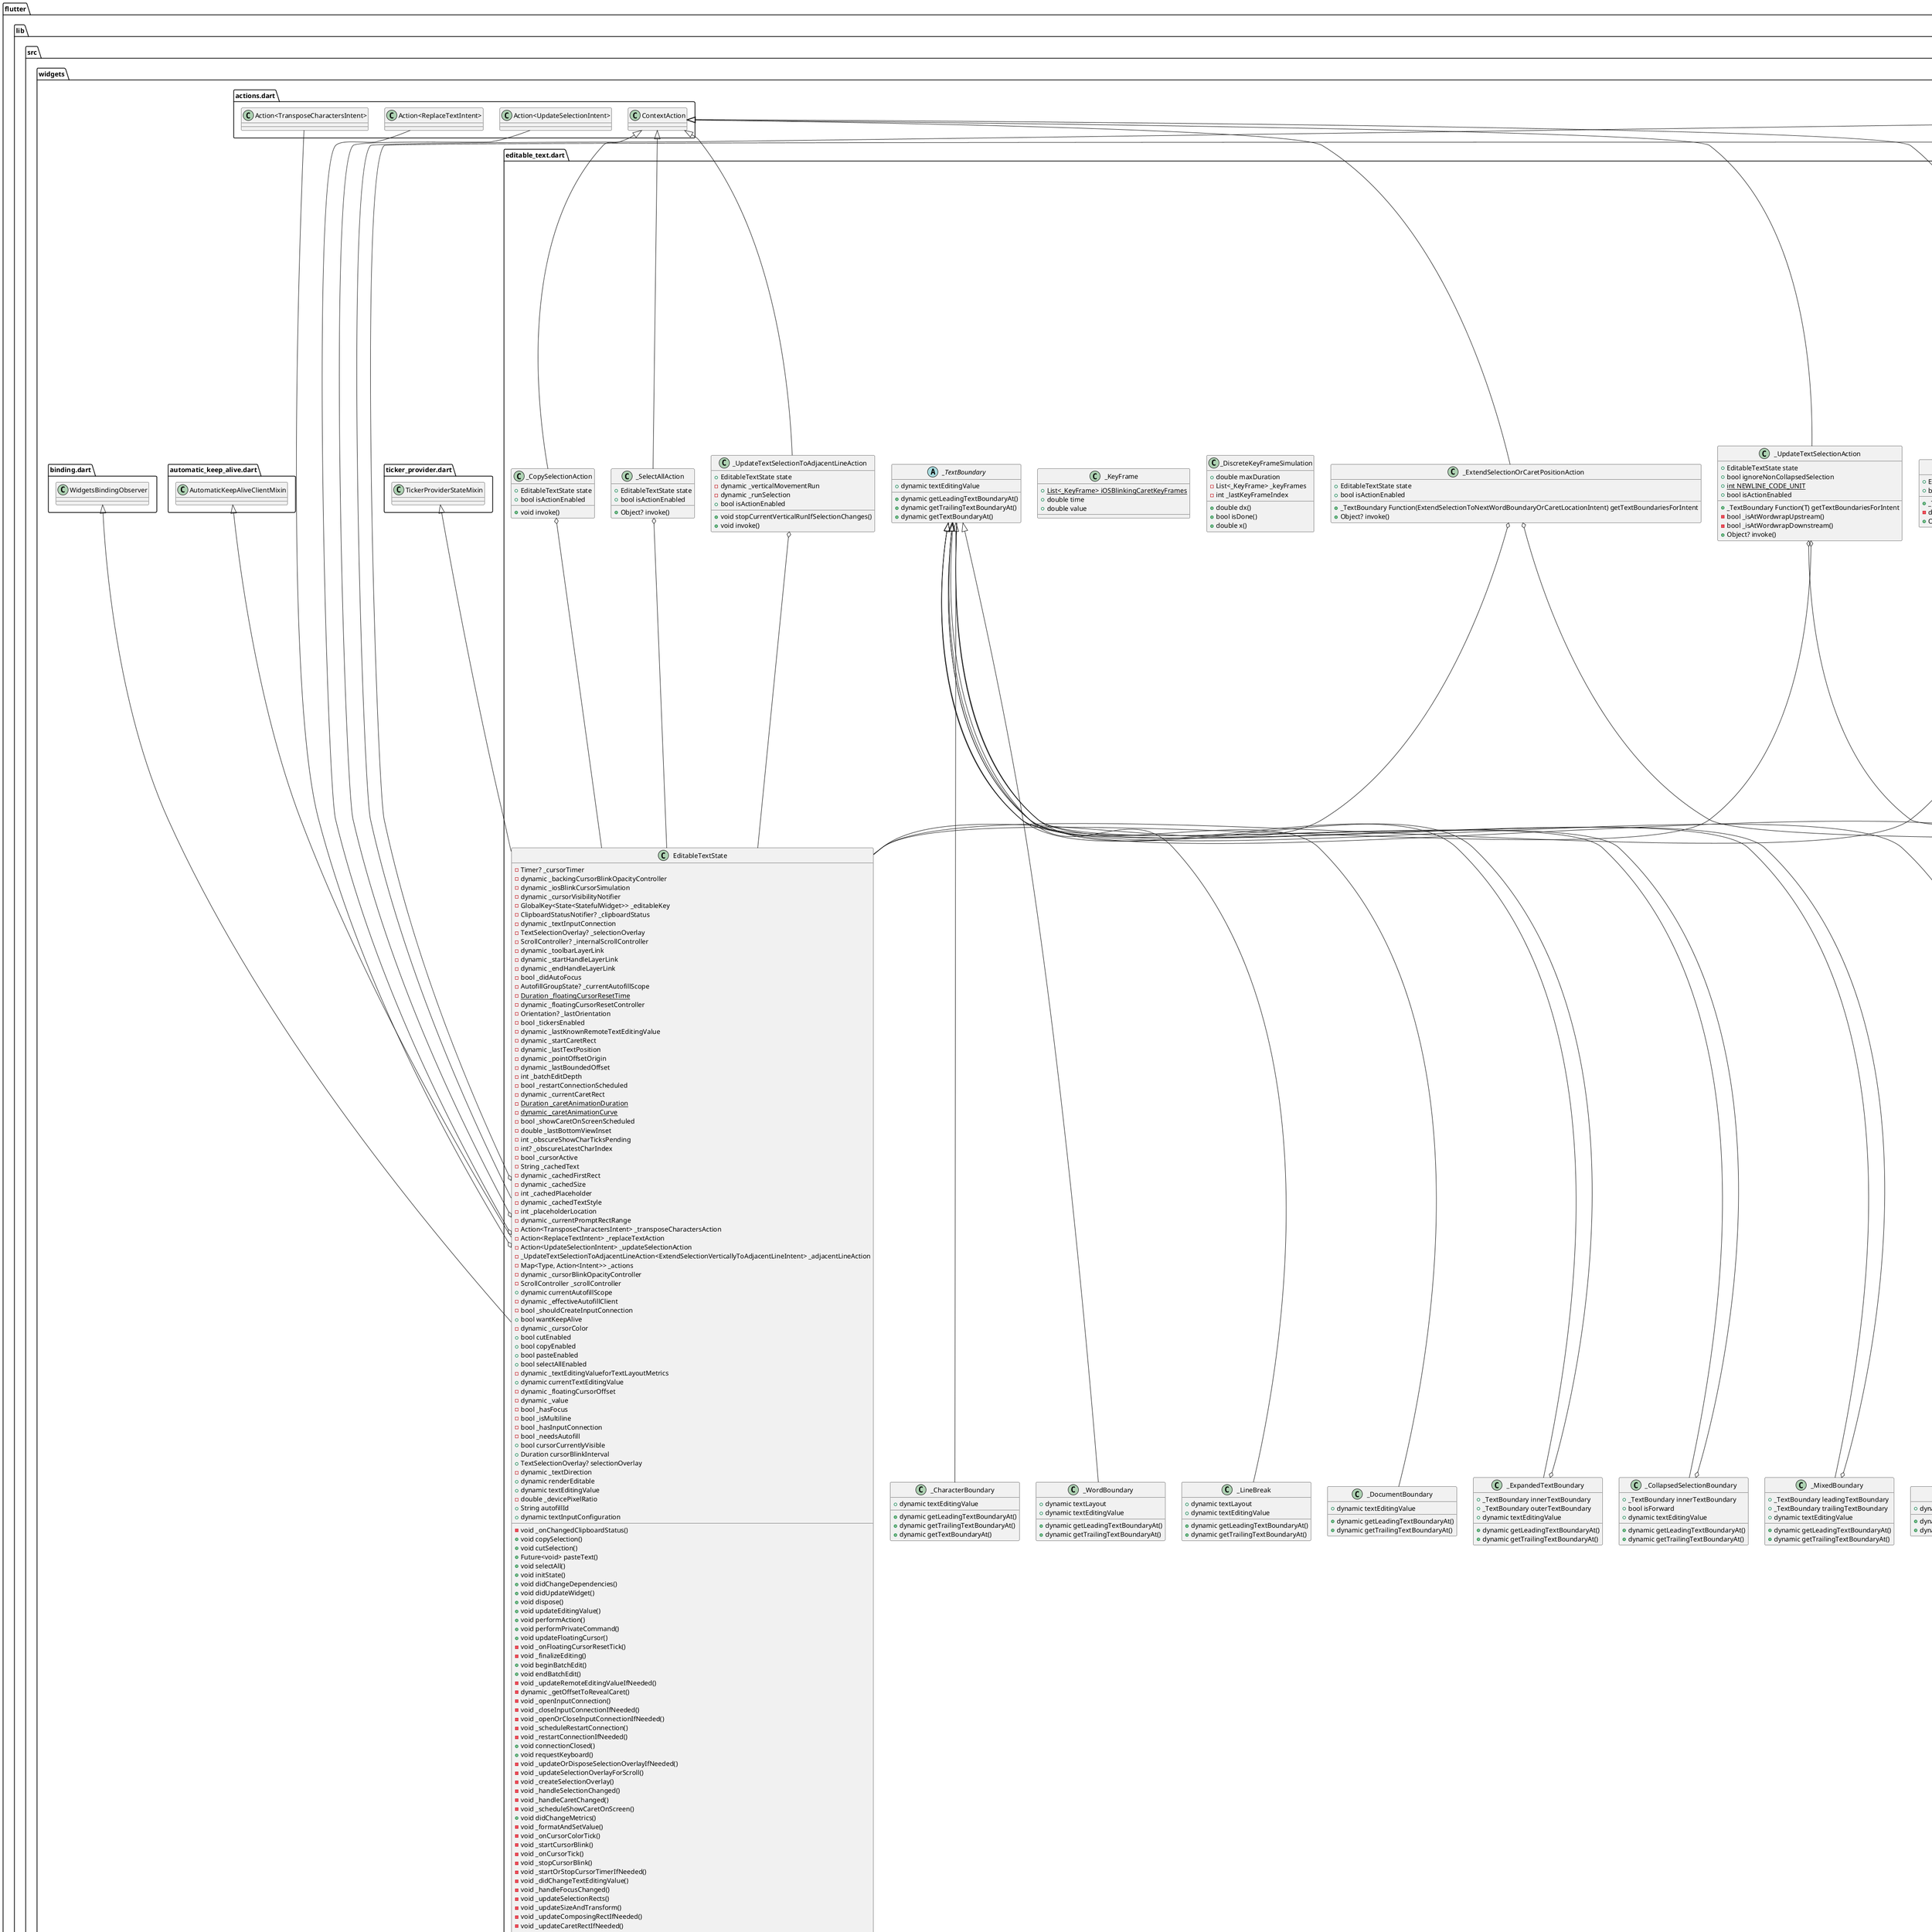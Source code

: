 @startuml
set namespaceSeparator ::

class "flutter::lib::src::widgets::editable_text.dart::TextEditingController" {
  +String text
  +dynamic value
  +dynamic selection
  +dynamic buildTextSpan()
  +void clear()
  +void clearComposing()
  +bool isSelectionWithinTextBounds()
  -bool _isSelectionWithinComposingRange()
}

class "flutter::lib::src::widgets::editable_text.dart::ToolbarOptions" {
  +bool copy
  +bool cut
  +bool paste
  +bool selectAll
}

class "flutter::lib::src::widgets::editable_text.dart::_KeyFrame" {
  {static} +List<_KeyFrame> iOSBlinkingCaretKeyFrames
  +double time
  +double value
}

class "flutter::lib::src::widgets::editable_text.dart::_DiscreteKeyFrameSimulation" {
  +double maxDuration
  -List<_KeyFrame> _keyFrames
  -int _lastKeyFrameIndex
  +double dx()
  +bool isDone()
  +double x()
}

class "flutter::lib::src::widgets::editable_text.dart::EditableText" {
  +TextEditingController controller
  +FocusNode focusNode
  +String obscuringCharacter
  +bool obscureText
  +dynamic textHeightBehavior
  +dynamic textWidthBasis
  +bool readOnly
  +bool forceLine
  +ToolbarOptions toolbarOptions
  +bool showSelectionHandles
  +bool showCursor
  +bool autocorrect
  +dynamic smartDashesType
  +dynamic smartQuotesType
  +bool enableSuggestions
  +dynamic style
  -dynamic _strutStyle
  +dynamic textAlign
  +dynamic textDirection
  +dynamic textCapitalization
  +dynamic locale
  +double? textScaleFactor
  +dynamic cursorColor
  +dynamic autocorrectionTextRectColor
  +dynamic backgroundCursorColor
  +int? maxLines
  +int? minLines
  +bool expands
  +bool autofocus
  +dynamic selectionColor
  +TextSelectionControls? selectionControls
  +dynamic keyboardType
  +dynamic textInputAction
  +dynamic onChanged
  +dynamic onEditingComplete
  +dynamic onSubmitted
  +void Function(String, Map<String, dynamic>)? onAppPrivateCommand
  +void Function(dynamic, dynamic)? onSelectionChanged
  +dynamic onSelectionHandleTapped
  +List<dynamic>? inputFormatters
  +dynamic mouseCursor
  +bool rendererIgnoresPointer
  +double cursorWidth
  +double? cursorHeight
  +dynamic cursorRadius
  +bool cursorOpacityAnimates
  +dynamic cursorOffset
  +bool paintCursorAboveText
  +dynamic selectionHeightStyle
  +dynamic selectionWidthStyle
  +dynamic keyboardAppearance
  +dynamic scrollPadding
  +bool enableInteractiveSelection
  {static} +bool debugDeterministicCursor
  +dynamic dragStartBehavior
  +ScrollController? scrollController
  +ScrollPhysics? scrollPhysics
  +bool scribbleEnabled
  +Iterable<String>? autofillHints
  +dynamic autofillClient
  +dynamic clipBehavior
  +String? restorationId
  +ScrollBehavior? scrollBehavior
  +bool enableIMEPersonalizedLearning
  +dynamic strutStyle
  +bool selectionEnabled
  -bool _userSelectionEnabled
  {static} -dynamic _inferKeyboardType()
  +EditableTextState createState()
  +void debugFillProperties()
}

"flutter::lib::src::widgets::editable_text.dart::EditableText" o-- "flutter::lib::src::widgets::editable_text.dart::TextEditingController"
"flutter::lib::src::widgets::editable_text.dart::EditableText" o-- "flutter::lib::src::widgets::focus_manager.dart::FocusNode"
"flutter::lib::src::widgets::editable_text.dart::EditableText" o-- "flutter::lib::src::widgets::editable_text.dart::ToolbarOptions"
"flutter::lib::src::widgets::editable_text.dart::EditableText" o-- "flutter::lib::src::widgets::text_selection.dart::TextSelectionControls"
"flutter::lib::src::widgets::editable_text.dart::EditableText" o-- "flutter::lib::src::widgets::editable_text.dart::void Function(String, Map<String, dynamic>)"
"flutter::lib::src::widgets::editable_text.dart::EditableText" o-- "flutter::lib::src::widgets::editable_text.dart::void Function(dynamic, dynamic)"
"flutter::lib::src::widgets::editable_text.dart::EditableText" o-- "flutter::lib::src::widgets::scroll_controller.dart::ScrollController"
"flutter::lib::src::widgets::editable_text.dart::EditableText" o-- "flutter::lib::src::widgets::scroll_physics.dart::ScrollPhysics"
"flutter::lib::src::widgets::editable_text.dart::EditableText" o-- "flutter::lib::src::widgets::scroll_configuration.dart::ScrollBehavior"
"flutter::lib::src::widgets::framework.dart::StatefulWidget" <|-- "flutter::lib::src::widgets::editable_text.dart::EditableText"

class "flutter::lib::src::widgets::editable_text.dart::EditableTextState" {
  -Timer? _cursorTimer
  -dynamic _backingCursorBlinkOpacityController
  -dynamic _iosBlinkCursorSimulation
  -dynamic _cursorVisibilityNotifier
  -GlobalKey<State<StatefulWidget>> _editableKey
  -ClipboardStatusNotifier? _clipboardStatus
  -dynamic _textInputConnection
  -TextSelectionOverlay? _selectionOverlay
  -ScrollController? _internalScrollController
  -dynamic _toolbarLayerLink
  -dynamic _startHandleLayerLink
  -dynamic _endHandleLayerLink
  -bool _didAutoFocus
  -AutofillGroupState? _currentAutofillScope
  {static} -Duration _floatingCursorResetTime
  -dynamic _floatingCursorResetController
  -Orientation? _lastOrientation
  -bool _tickersEnabled
  -dynamic _lastKnownRemoteTextEditingValue
  -dynamic _startCaretRect
  -dynamic _lastTextPosition
  -dynamic _pointOffsetOrigin
  -dynamic _lastBoundedOffset
  -int _batchEditDepth
  -bool _restartConnectionScheduled
  -dynamic _currentCaretRect
  {static} -Duration _caretAnimationDuration
  {static} -dynamic _caretAnimationCurve
  -bool _showCaretOnScreenScheduled
  -double _lastBottomViewInset
  -int _obscureShowCharTicksPending
  -int? _obscureLatestCharIndex
  -bool _cursorActive
  -String _cachedText
  -dynamic _cachedFirstRect
  -dynamic _cachedSize
  -int _cachedPlaceholder
  -dynamic _cachedTextStyle
  -int _placeholderLocation
  -dynamic _currentPromptRectRange
  -Action<TransposeCharactersIntent> _transposeCharactersAction
  -Action<ReplaceTextIntent> _replaceTextAction
  -Action<UpdateSelectionIntent> _updateSelectionAction
  -_UpdateTextSelectionToAdjacentLineAction<ExtendSelectionVerticallyToAdjacentLineIntent> _adjacentLineAction
  -Map<Type, Action<Intent>> _actions
  -dynamic _cursorBlinkOpacityController
  -ScrollController _scrollController
  +dynamic currentAutofillScope
  -dynamic _effectiveAutofillClient
  -bool _shouldCreateInputConnection
  +bool wantKeepAlive
  -dynamic _cursorColor
  +bool cutEnabled
  +bool copyEnabled
  +bool pasteEnabled
  +bool selectAllEnabled
  -dynamic _textEditingValueforTextLayoutMetrics
  +dynamic currentTextEditingValue
  -dynamic _floatingCursorOffset
  -dynamic _value
  -bool _hasFocus
  -bool _isMultiline
  -bool _hasInputConnection
  -bool _needsAutofill
  +bool cursorCurrentlyVisible
  +Duration cursorBlinkInterval
  +TextSelectionOverlay? selectionOverlay
  -dynamic _textDirection
  +dynamic renderEditable
  +dynamic textEditingValue
  -double _devicePixelRatio
  +String autofillId
  +dynamic textInputConfiguration
  -void _onChangedClipboardStatus()
  +void copySelection()
  +void cutSelection()
  +Future<void> pasteText()
  +void selectAll()
  +void initState()
  +void didChangeDependencies()
  +void didUpdateWidget()
  +void dispose()
  +void updateEditingValue()
  +void performAction()
  +void performPrivateCommand()
  +void updateFloatingCursor()
  -void _onFloatingCursorResetTick()
  -void _finalizeEditing()
  +void beginBatchEdit()
  +void endBatchEdit()
  -void _updateRemoteEditingValueIfNeeded()
  -dynamic _getOffsetToRevealCaret()
  -void _openInputConnection()
  -void _closeInputConnectionIfNeeded()
  -void _openOrCloseInputConnectionIfNeeded()
  -void _scheduleRestartConnection()
  -void _restartConnectionIfNeeded()
  +void connectionClosed()
  +void requestKeyboard()
  -void _updateOrDisposeSelectionOverlayIfNeeded()
  -void _updateSelectionOverlayForScroll()
  -void _createSelectionOverlay()
  -void _handleSelectionChanged()
  -void _handleCaretChanged()
  -void _scheduleShowCaretOnScreen()
  +void didChangeMetrics()
  -void _formatAndSetValue()
  -void _onCursorColorTick()
  -void _startCursorBlink()
  -void _onCursorTick()
  -void _stopCursorBlink()
  -void _startOrStopCursorTimerIfNeeded()
  -void _didChangeTextEditingValue()
  -void _handleFocusChanged()
  -void _updateSelectionRects()
  -void _updateSizeAndTransform()
  -void _updateComposingRectIfNeeded()
  -void _updateCaretRectIfNeeded()
  +void userUpdateTextEditingValue()
  +void bringIntoView()
  +bool showToolbar()
  +void hideToolbar()
  +void toggleToolbar()
  +void insertTextPlaceholder()
  +void removeTextPlaceholder()
  +void autofill()
  +void showAutocorrectionPromptRect()
  -dynamic _semanticsOnCopy()
  -dynamic _semanticsOnCut()
  -dynamic _semanticsOnPaste()
  -_TextBoundary _characterBoundary()
  -_TextBoundary _nextWordBoundary()
  -_TextBoundary _linebreak()
  -_TextBoundary _documentBoundary()
  -Action<T> _makeOverridable()
  -void _transposeCharacters()
  -void _replaceText()
  -void _scrollToDocumentBoundary()
  -void _updateSelection()
  -void _expandSelectionToDocumentBoundary()
  -void _expandSelectionToLinebreak()
  -void _expandSelection()
  -Object? _hideToolbarIfVisible()
  +Widget build()
  +dynamic buildTextSpan()
}

"flutter::lib::src::widgets::editable_text.dart::EditableTextState" o-- "dart::async::Timer"
"flutter::lib::src::widgets::editable_text.dart::EditableTextState" o-- "flutter::lib::src::widgets::framework.dart::GlobalKey<State<StatefulWidget>>"
"flutter::lib::src::widgets::editable_text.dart::EditableTextState" o-- "flutter::lib::src::widgets::text_selection.dart::ClipboardStatusNotifier"
"flutter::lib::src::widgets::editable_text.dart::EditableTextState" o-- "flutter::lib::src::widgets::text_selection.dart::TextSelectionOverlay"
"flutter::lib::src::widgets::editable_text.dart::EditableTextState" o-- "flutter::lib::src::widgets::scroll_controller.dart::ScrollController"
"flutter::lib::src::widgets::editable_text.dart::EditableTextState" o-- "flutter::lib::src::widgets::autofill.dart::AutofillGroupState"
"flutter::lib::src::widgets::editable_text.dart::EditableTextState" o-- "flutter::lib::src::widgets::media_query.dart::Orientation"
"flutter::lib::src::widgets::editable_text.dart::EditableTextState" o-- "flutter::lib::src::widgets::actions.dart::Action<TransposeCharactersIntent>"
"flutter::lib::src::widgets::editable_text.dart::EditableTextState" o-- "flutter::lib::src::widgets::actions.dart::Action<ReplaceTextIntent>"
"flutter::lib::src::widgets::editable_text.dart::EditableTextState" o-- "flutter::lib::src::widgets::actions.dart::Action<UpdateSelectionIntent>"
"flutter::lib::src::widgets::editable_text.dart::EditableTextState" o-- "flutter::lib::src::widgets::editable_text.dart::_UpdateTextSelectionToAdjacentLineAction<ExtendSelectionVerticallyToAdjacentLineIntent>"
"flutter::lib::src::widgets::framework.dart::State" <|-- "flutter::lib::src::widgets::editable_text.dart::EditableTextState"
"flutter::lib::src::widgets::automatic_keep_alive.dart::AutomaticKeepAliveClientMixin" <|-- "flutter::lib::src::widgets::editable_text.dart::EditableTextState"
"flutter::lib::src::widgets::binding.dart::WidgetsBindingObserver" <|-- "flutter::lib::src::widgets::editable_text.dart::EditableTextState"
"flutter::lib::src::widgets::ticker_provider.dart::TickerProviderStateMixin" <|-- "flutter::lib::src::widgets::editable_text.dart::EditableTextState"

class "flutter::lib::src::widgets::editable_text.dart::_Editable" {
  +dynamic inlineSpan
  +dynamic value
  +dynamic cursorColor
  +dynamic startHandleLayerLink
  +dynamic endHandleLayerLink
  +dynamic backgroundCursorColor
  +dynamic showCursor
  +bool forceLine
  +bool readOnly
  +bool hasFocus
  +int? maxLines
  +int? minLines
  +bool expands
  +dynamic strutStyle
  +dynamic selectionColor
  +double textScaleFactor
  +dynamic textAlign
  +dynamic textDirection
  +dynamic locale
  +String obscuringCharacter
  +bool obscureText
  +dynamic textHeightBehavior
  +dynamic textWidthBasis
  +dynamic offset
  +dynamic onCaretChanged
  +bool rendererIgnoresPointer
  +double cursorWidth
  +double? cursorHeight
  +dynamic cursorRadius
  +dynamic cursorOffset
  +bool paintCursorAboveText
  +dynamic selectionHeightStyle
  +dynamic selectionWidthStyle
  +bool enableInteractiveSelection
  +dynamic textSelectionDelegate
  +double devicePixelRatio
  +dynamic promptRectRange
  +dynamic promptRectColor
  +dynamic clipBehavior
  {static} -List<Widget> _extractChildren()
  +dynamic createRenderObject()
  +void updateRenderObject()
}

"flutter::lib::src::widgets::framework.dart::MultiChildRenderObjectWidget" <|-- "flutter::lib::src::widgets::editable_text.dart::_Editable"

class "flutter::lib::src::widgets::editable_text.dart::_ScribbleFocusable" {
  +Widget child
  +FocusNode focusNode
  +GlobalKey<State<StatefulWidget>> editableKey
  +dynamic updateSelectionRects
  +bool enabled
  +_ScribbleFocusableState createState()
}

"flutter::lib::src::widgets::editable_text.dart::_ScribbleFocusable" o-- "flutter::lib::src::widgets::framework.dart::Widget"
"flutter::lib::src::widgets::editable_text.dart::_ScribbleFocusable" o-- "flutter::lib::src::widgets::focus_manager.dart::FocusNode"
"flutter::lib::src::widgets::editable_text.dart::_ScribbleFocusable" o-- "flutter::lib::src::widgets::framework.dart::GlobalKey<State<StatefulWidget>>"
"flutter::lib::src::widgets::framework.dart::StatefulWidget" <|-- "flutter::lib::src::widgets::editable_text.dart::_ScribbleFocusable"

class "flutter::lib::src::widgets::editable_text.dart::_ScribbleFocusableState" {
  {static} -int _nextElementIdentifier
  -String _elementIdentifier
  +dynamic renderEditable
  +String elementIdentifier
  +dynamic bounds
  +void initState()
  +void didUpdateWidget()
  +void dispose()
  +void onScribbleFocus()
  +bool isInScribbleRect()
  +Widget build()
}

"flutter::lib::src::widgets::framework.dart::State" <|-- "flutter::lib::src::widgets::editable_text.dart::_ScribbleFocusableState"

class "flutter::lib::src::widgets::editable_text.dart::_ScribblePlaceholder" {
  +dynamic size
  +void build()
}

"flutter::lib::src::widgets::widget_span.dart::WidgetSpan" <|-- "flutter::lib::src::widgets::editable_text.dart::_ScribblePlaceholder"

abstract class "flutter::lib::src::widgets::editable_text.dart::_TextBoundary" {
  +dynamic textEditingValue
  +dynamic getLeadingTextBoundaryAt()
  +dynamic getTrailingTextBoundaryAt()
  +dynamic getTextBoundaryAt()
}

class "flutter::lib::src::widgets::editable_text.dart::_CodeUnitBoundary" {
  +dynamic textEditingValue
  +dynamic getLeadingTextBoundaryAt()
  +dynamic getTrailingTextBoundaryAt()
}

"flutter::lib::src::widgets::editable_text.dart::_TextBoundary" <|-- "flutter::lib::src::widgets::editable_text.dart::_CodeUnitBoundary"

class "flutter::lib::src::widgets::editable_text.dart::_WhitespaceBoundary" {
  +dynamic textEditingValue
  +dynamic getLeadingTextBoundaryAt()
  +dynamic getTrailingTextBoundaryAt()
}

"flutter::lib::src::widgets::editable_text.dart::_TextBoundary" <|-- "flutter::lib::src::widgets::editable_text.dart::_WhitespaceBoundary"

class "flutter::lib::src::widgets::editable_text.dart::_CharacterBoundary" {
  +dynamic textEditingValue
  +dynamic getLeadingTextBoundaryAt()
  +dynamic getTrailingTextBoundaryAt()
  +dynamic getTextBoundaryAt()
}

"flutter::lib::src::widgets::editable_text.dart::_TextBoundary" <|-- "flutter::lib::src::widgets::editable_text.dart::_CharacterBoundary"

class "flutter::lib::src::widgets::editable_text.dart::_WordBoundary" {
  +dynamic textLayout
  +dynamic textEditingValue
  +dynamic getLeadingTextBoundaryAt()
  +dynamic getTrailingTextBoundaryAt()
}

"flutter::lib::src::widgets::editable_text.dart::_TextBoundary" <|-- "flutter::lib::src::widgets::editable_text.dart::_WordBoundary"

class "flutter::lib::src::widgets::editable_text.dart::_LineBreak" {
  +dynamic textLayout
  +dynamic textEditingValue
  +dynamic getLeadingTextBoundaryAt()
  +dynamic getTrailingTextBoundaryAt()
}

"flutter::lib::src::widgets::editable_text.dart::_TextBoundary" <|-- "flutter::lib::src::widgets::editable_text.dart::_LineBreak"

class "flutter::lib::src::widgets::editable_text.dart::_DocumentBoundary" {
  +dynamic textEditingValue
  +dynamic getLeadingTextBoundaryAt()
  +dynamic getTrailingTextBoundaryAt()
}

"flutter::lib::src::widgets::editable_text.dart::_TextBoundary" <|-- "flutter::lib::src::widgets::editable_text.dart::_DocumentBoundary"

class "flutter::lib::src::widgets::editable_text.dart::_ExpandedTextBoundary" {
  +_TextBoundary innerTextBoundary
  +_TextBoundary outerTextBoundary
  +dynamic textEditingValue
  +dynamic getLeadingTextBoundaryAt()
  +dynamic getTrailingTextBoundaryAt()
}

"flutter::lib::src::widgets::editable_text.dart::_ExpandedTextBoundary" o-- "flutter::lib::src::widgets::editable_text.dart::_TextBoundary"
"flutter::lib::src::widgets::editable_text.dart::_TextBoundary" <|-- "flutter::lib::src::widgets::editable_text.dart::_ExpandedTextBoundary"

class "flutter::lib::src::widgets::editable_text.dart::_CollapsedSelectionBoundary" {
  +_TextBoundary innerTextBoundary
  +bool isForward
  +dynamic textEditingValue
  +dynamic getLeadingTextBoundaryAt()
  +dynamic getTrailingTextBoundaryAt()
}

"flutter::lib::src::widgets::editable_text.dart::_CollapsedSelectionBoundary" o-- "flutter::lib::src::widgets::editable_text.dart::_TextBoundary"
"flutter::lib::src::widgets::editable_text.dart::_TextBoundary" <|-- "flutter::lib::src::widgets::editable_text.dart::_CollapsedSelectionBoundary"

class "flutter::lib::src::widgets::editable_text.dart::_MixedBoundary" {
  +_TextBoundary leadingTextBoundary
  +_TextBoundary trailingTextBoundary
  +dynamic textEditingValue
  +dynamic getLeadingTextBoundaryAt()
  +dynamic getTrailingTextBoundaryAt()
}

"flutter::lib::src::widgets::editable_text.dart::_MixedBoundary" o-- "flutter::lib::src::widgets::editable_text.dart::_TextBoundary"
"flutter::lib::src::widgets::editable_text.dart::_TextBoundary" <|-- "flutter::lib::src::widgets::editable_text.dart::_MixedBoundary"

class "flutter::lib::src::widgets::editable_text.dart::_DeleteTextAction" {
  +EditableTextState state
  +_TextBoundary Function(T) getTextBoundariesForIntent
  +bool isActionEnabled
  -dynamic _expandNonCollapsedRange()
  +Object? invoke()
}

"flutter::lib::src::widgets::editable_text.dart::_DeleteTextAction" o-- "flutter::lib::src::widgets::editable_text.dart::EditableTextState"
"flutter::lib::src::widgets::editable_text.dart::_DeleteTextAction" o-- "null::_TextBoundary Function(T)"
"flutter::lib::src::widgets::actions.dart::ContextAction" <|-- "flutter::lib::src::widgets::editable_text.dart::_DeleteTextAction"

class "flutter::lib::src::widgets::editable_text.dart::_UpdateTextSelectionAction" {
  +EditableTextState state
  +bool ignoreNonCollapsedSelection
  +_TextBoundary Function(T) getTextBoundariesForIntent
  {static} +int NEWLINE_CODE_UNIT
  +bool isActionEnabled
  -bool _isAtWordwrapUpstream()
  -bool _isAtWordwrapDownstream()
  +Object? invoke()
}

"flutter::lib::src::widgets::editable_text.dart::_UpdateTextSelectionAction" o-- "flutter::lib::src::widgets::editable_text.dart::EditableTextState"
"flutter::lib::src::widgets::editable_text.dart::_UpdateTextSelectionAction" o-- "null::_TextBoundary Function(T)"
"flutter::lib::src::widgets::actions.dart::ContextAction" <|-- "flutter::lib::src::widgets::editable_text.dart::_UpdateTextSelectionAction"

class "flutter::lib::src::widgets::editable_text.dart::_ExtendSelectionOrCaretPositionAction" {
  +EditableTextState state
  +_TextBoundary Function(ExtendSelectionToNextWordBoundaryOrCaretLocationIntent) getTextBoundariesForIntent
  +bool isActionEnabled
  +Object? invoke()
}

"flutter::lib::src::widgets::editable_text.dart::_ExtendSelectionOrCaretPositionAction" o-- "flutter::lib::src::widgets::editable_text.dart::EditableTextState"
"flutter::lib::src::widgets::editable_text.dart::_ExtendSelectionOrCaretPositionAction" o-- "null::_TextBoundary Function(ExtendSelectionToNextWordBoundaryOrCaretLocationIntent)"
"flutter::lib::src::widgets::actions.dart::ContextAction" <|-- "flutter::lib::src::widgets::editable_text.dart::_ExtendSelectionOrCaretPositionAction"

class "flutter::lib::src::widgets::editable_text.dart::_UpdateTextSelectionToAdjacentLineAction" {
  +EditableTextState state
  -dynamic _verticalMovementRun
  -dynamic _runSelection
  +bool isActionEnabled
  +void stopCurrentVerticalRunIfSelectionChanges()
  +void invoke()
}

"flutter::lib::src::widgets::editable_text.dart::_UpdateTextSelectionToAdjacentLineAction" o-- "flutter::lib::src::widgets::editable_text.dart::EditableTextState"
"flutter::lib::src::widgets::actions.dart::ContextAction" <|-- "flutter::lib::src::widgets::editable_text.dart::_UpdateTextSelectionToAdjacentLineAction"

class "flutter::lib::src::widgets::editable_text.dart::_SelectAllAction" {
  +EditableTextState state
  +bool isActionEnabled
  +Object? invoke()
}

"flutter::lib::src::widgets::editable_text.dart::_SelectAllAction" o-- "flutter::lib::src::widgets::editable_text.dart::EditableTextState"
"flutter::lib::src::widgets::actions.dart::ContextAction" <|-- "flutter::lib::src::widgets::editable_text.dart::_SelectAllAction"

class "flutter::lib::src::widgets::editable_text.dart::_CopySelectionAction" {
  +EditableTextState state
  +bool isActionEnabled
  +void invoke()
}

"flutter::lib::src::widgets::editable_text.dart::_CopySelectionAction" o-- "flutter::lib::src::widgets::editable_text.dart::EditableTextState"
"flutter::lib::src::widgets::actions.dart::ContextAction" <|-- "flutter::lib::src::widgets::editable_text.dart::_CopySelectionAction"

class "flutter::lib::src::widgets::editable_text.dart::_TextEditingHistory" {
  +Widget child
  +TextEditingController controller
  +void Function(dynamic) onTriggered
  +State<_TextEditingHistory> createState()
}

"flutter::lib::src::widgets::editable_text.dart::_TextEditingHistory" o-- "flutter::lib::src::widgets::framework.dart::Widget"
"flutter::lib::src::widgets::editable_text.dart::_TextEditingHistory" o-- "flutter::lib::src::widgets::editable_text.dart::TextEditingController"
"flutter::lib::src::widgets::editable_text.dart::_TextEditingHistory" o-- "flutter::lib::src::widgets::editable_text.dart::void Function(dynamic)"
"flutter::lib::src::widgets::framework.dart::StatefulWidget" <|-- "flutter::lib::src::widgets::editable_text.dart::_TextEditingHistory"

class "flutter::lib::src::widgets::editable_text.dart::_TextEditingHistoryState" {
  -_UndoStack<dynamic> _stack
  -Timer Function(dynamic) _throttledPush
  -Timer? _throttleTimer
  {static} -Duration _kThrottleDuration
  -void _undo()
  -void _redo()
  -void _update()
  -void _push()
  +void initState()
  +void didUpdateWidget()
  +void dispose()
  +Widget build()
}

"flutter::lib::src::widgets::editable_text.dart::_TextEditingHistoryState" o-- "flutter::lib::src::widgets::editable_text.dart::_UndoStack<dynamic>"
"flutter::lib::src::widgets::editable_text.dart::_TextEditingHistoryState" o-- "flutter::lib::src::widgets::editable_text.dart::Timer Function(dynamic)"
"flutter::lib::src::widgets::editable_text.dart::_TextEditingHistoryState" o-- "dart::async::Timer"
"flutter::lib::src::widgets::framework.dart::State" <|-- "flutter::lib::src::widgets::editable_text.dart::_TextEditingHistoryState"

class "flutter::lib::src::widgets::editable_text.dart::_UndoStack" {
  -List<T> _list
  -int _index
  +T? currentValue
  +void push()
  +T? undo()
  +T? redo()
  +void clear()
  +String toString()
}


@enduml